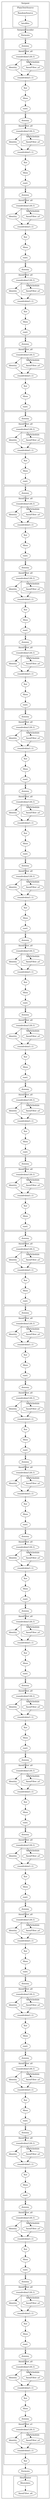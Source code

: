 digraph streamit {
subgraph cluster_node1 {
 label="Serpent";
subgraph cluster_node2 {
 label="PlainTextSource";
node3 [ label="RandomSource" ]
node4 [ label="IntoBits" ]
node3 -> node4
}
subgraph cluster_node5 {
 label="SerpentEncoder";
node6 [ label="Permute" ]
subgraph cluster_node7 {
 label="R";
node8 [ label="dummy" ]
subgraph cluster_node9 {
 label="AnonFilter_a0";
node10 [ label="roundrobin(128,1)" ]
node11 [ label="roundrobin(1,1)" ]
node12 [ label="Identity" ]
node10 -> node12
node12 -> node11
subgraph cluster_node13 {
 label="KeySchedule";
node14 [ label="AnonFilter_a3" ]
}
node10 -> node14
node14 -> node11
}
node8 -> node10
node15 [ label="Xor" ]
node11 -> node15
node16 [ label="Sbox" ]
node15 -> node16
node17 [ label="rawL" ]
node16 -> node17
}
node6 -> node8
subgraph cluster_node18 {
 label="R";
node19 [ label="dummy" ]
subgraph cluster_node20 {
 label="AnonFilter_a0";
node21 [ label="roundrobin(128,1)" ]
node22 [ label="roundrobin(1,1)" ]
node23 [ label="Identity" ]
node21 -> node23
node23 -> node22
subgraph cluster_node24 {
 label="KeySchedule";
node25 [ label="AnonFilter_a3" ]
}
node21 -> node25
node25 -> node22
}
node19 -> node21
node26 [ label="Xor" ]
node22 -> node26
node27 [ label="Sbox" ]
node26 -> node27
node28 [ label="rawL" ]
node27 -> node28
}
node17 -> node19
subgraph cluster_node29 {
 label="R";
node30 [ label="dummy" ]
subgraph cluster_node31 {
 label="AnonFilter_a0";
node32 [ label="roundrobin(128,1)" ]
node33 [ label="roundrobin(1,1)" ]
node34 [ label="Identity" ]
node32 -> node34
node34 -> node33
subgraph cluster_node35 {
 label="KeySchedule";
node36 [ label="AnonFilter_a3" ]
}
node32 -> node36
node36 -> node33
}
node30 -> node32
node37 [ label="Xor" ]
node33 -> node37
node38 [ label="Sbox" ]
node37 -> node38
node39 [ label="rawL" ]
node38 -> node39
}
node28 -> node30
subgraph cluster_node40 {
 label="R";
node41 [ label="dummy" ]
subgraph cluster_node42 {
 label="AnonFilter_a0";
node43 [ label="roundrobin(128,1)" ]
node44 [ label="roundrobin(1,1)" ]
node45 [ label="Identity" ]
node43 -> node45
node45 -> node44
subgraph cluster_node46 {
 label="KeySchedule";
node47 [ label="AnonFilter_a3" ]
}
node43 -> node47
node47 -> node44
}
node41 -> node43
node48 [ label="Xor" ]
node44 -> node48
node49 [ label="Sbox" ]
node48 -> node49
node50 [ label="rawL" ]
node49 -> node50
}
node39 -> node41
subgraph cluster_node51 {
 label="R";
node52 [ label="dummy" ]
subgraph cluster_node53 {
 label="AnonFilter_a0";
node54 [ label="roundrobin(128,1)" ]
node55 [ label="roundrobin(1,1)" ]
node56 [ label="Identity" ]
node54 -> node56
node56 -> node55
subgraph cluster_node57 {
 label="KeySchedule";
node58 [ label="AnonFilter_a3" ]
}
node54 -> node58
node58 -> node55
}
node52 -> node54
node59 [ label="Xor" ]
node55 -> node59
node60 [ label="Sbox" ]
node59 -> node60
node61 [ label="rawL" ]
node60 -> node61
}
node50 -> node52
subgraph cluster_node62 {
 label="R";
node63 [ label="dummy" ]
subgraph cluster_node64 {
 label="AnonFilter_a0";
node65 [ label="roundrobin(128,1)" ]
node66 [ label="roundrobin(1,1)" ]
node67 [ label="Identity" ]
node65 -> node67
node67 -> node66
subgraph cluster_node68 {
 label="KeySchedule";
node69 [ label="AnonFilter_a3" ]
}
node65 -> node69
node69 -> node66
}
node63 -> node65
node70 [ label="Xor" ]
node66 -> node70
node71 [ label="Sbox" ]
node70 -> node71
node72 [ label="rawL" ]
node71 -> node72
}
node61 -> node63
subgraph cluster_node73 {
 label="R";
node74 [ label="dummy" ]
subgraph cluster_node75 {
 label="AnonFilter_a0";
node76 [ label="roundrobin(128,1)" ]
node77 [ label="roundrobin(1,1)" ]
node78 [ label="Identity" ]
node76 -> node78
node78 -> node77
subgraph cluster_node79 {
 label="KeySchedule";
node80 [ label="AnonFilter_a3" ]
}
node76 -> node80
node80 -> node77
}
node74 -> node76
node81 [ label="Xor" ]
node77 -> node81
node82 [ label="Sbox" ]
node81 -> node82
node83 [ label="rawL" ]
node82 -> node83
}
node72 -> node74
subgraph cluster_node84 {
 label="R";
node85 [ label="dummy" ]
subgraph cluster_node86 {
 label="AnonFilter_a0";
node87 [ label="roundrobin(128,1)" ]
node88 [ label="roundrobin(1,1)" ]
node89 [ label="Identity" ]
node87 -> node89
node89 -> node88
subgraph cluster_node90 {
 label="KeySchedule";
node91 [ label="AnonFilter_a3" ]
}
node87 -> node91
node91 -> node88
}
node85 -> node87
node92 [ label="Xor" ]
node88 -> node92
node93 [ label="Sbox" ]
node92 -> node93
node94 [ label="rawL" ]
node93 -> node94
}
node83 -> node85
subgraph cluster_node95 {
 label="R";
node96 [ label="dummy" ]
subgraph cluster_node97 {
 label="AnonFilter_a0";
node98 [ label="roundrobin(128,1)" ]
node99 [ label="roundrobin(1,1)" ]
node100 [ label="Identity" ]
node98 -> node100
node100 -> node99
subgraph cluster_node101 {
 label="KeySchedule";
node102 [ label="AnonFilter_a3" ]
}
node98 -> node102
node102 -> node99
}
node96 -> node98
node103 [ label="Xor" ]
node99 -> node103
node104 [ label="Sbox" ]
node103 -> node104
node105 [ label="rawL" ]
node104 -> node105
}
node94 -> node96
subgraph cluster_node106 {
 label="R";
node107 [ label="dummy" ]
subgraph cluster_node108 {
 label="AnonFilter_a0";
node109 [ label="roundrobin(128,1)" ]
node110 [ label="roundrobin(1,1)" ]
node111 [ label="Identity" ]
node109 -> node111
node111 -> node110
subgraph cluster_node112 {
 label="KeySchedule";
node113 [ label="AnonFilter_a3" ]
}
node109 -> node113
node113 -> node110
}
node107 -> node109
node114 [ label="Xor" ]
node110 -> node114
node115 [ label="Sbox" ]
node114 -> node115
node116 [ label="rawL" ]
node115 -> node116
}
node105 -> node107
subgraph cluster_node117 {
 label="R";
node118 [ label="dummy" ]
subgraph cluster_node119 {
 label="AnonFilter_a0";
node120 [ label="roundrobin(128,1)" ]
node121 [ label="roundrobin(1,1)" ]
node122 [ label="Identity" ]
node120 -> node122
node122 -> node121
subgraph cluster_node123 {
 label="KeySchedule";
node124 [ label="AnonFilter_a3" ]
}
node120 -> node124
node124 -> node121
}
node118 -> node120
node125 [ label="Xor" ]
node121 -> node125
node126 [ label="Sbox" ]
node125 -> node126
node127 [ label="rawL" ]
node126 -> node127
}
node116 -> node118
subgraph cluster_node128 {
 label="R";
node129 [ label="dummy" ]
subgraph cluster_node130 {
 label="AnonFilter_a0";
node131 [ label="roundrobin(128,1)" ]
node132 [ label="roundrobin(1,1)" ]
node133 [ label="Identity" ]
node131 -> node133
node133 -> node132
subgraph cluster_node134 {
 label="KeySchedule";
node135 [ label="AnonFilter_a3" ]
}
node131 -> node135
node135 -> node132
}
node129 -> node131
node136 [ label="Xor" ]
node132 -> node136
node137 [ label="Sbox" ]
node136 -> node137
node138 [ label="rawL" ]
node137 -> node138
}
node127 -> node129
subgraph cluster_node139 {
 label="R";
node140 [ label="dummy" ]
subgraph cluster_node141 {
 label="AnonFilter_a0";
node142 [ label="roundrobin(128,1)" ]
node143 [ label="roundrobin(1,1)" ]
node144 [ label="Identity" ]
node142 -> node144
node144 -> node143
subgraph cluster_node145 {
 label="KeySchedule";
node146 [ label="AnonFilter_a3" ]
}
node142 -> node146
node146 -> node143
}
node140 -> node142
node147 [ label="Xor" ]
node143 -> node147
node148 [ label="Sbox" ]
node147 -> node148
node149 [ label="rawL" ]
node148 -> node149
}
node138 -> node140
subgraph cluster_node150 {
 label="R";
node151 [ label="dummy" ]
subgraph cluster_node152 {
 label="AnonFilter_a0";
node153 [ label="roundrobin(128,1)" ]
node154 [ label="roundrobin(1,1)" ]
node155 [ label="Identity" ]
node153 -> node155
node155 -> node154
subgraph cluster_node156 {
 label="KeySchedule";
node157 [ label="AnonFilter_a3" ]
}
node153 -> node157
node157 -> node154
}
node151 -> node153
node158 [ label="Xor" ]
node154 -> node158
node159 [ label="Sbox" ]
node158 -> node159
node160 [ label="rawL" ]
node159 -> node160
}
node149 -> node151
subgraph cluster_node161 {
 label="R";
node162 [ label="dummy" ]
subgraph cluster_node163 {
 label="AnonFilter_a0";
node164 [ label="roundrobin(128,1)" ]
node165 [ label="roundrobin(1,1)" ]
node166 [ label="Identity" ]
node164 -> node166
node166 -> node165
subgraph cluster_node167 {
 label="KeySchedule";
node168 [ label="AnonFilter_a3" ]
}
node164 -> node168
node168 -> node165
}
node162 -> node164
node169 [ label="Xor" ]
node165 -> node169
node170 [ label="Sbox" ]
node169 -> node170
node171 [ label="rawL" ]
node170 -> node171
}
node160 -> node162
subgraph cluster_node172 {
 label="R";
node173 [ label="dummy" ]
subgraph cluster_node174 {
 label="AnonFilter_a0";
node175 [ label="roundrobin(128,1)" ]
node176 [ label="roundrobin(1,1)" ]
node177 [ label="Identity" ]
node175 -> node177
node177 -> node176
subgraph cluster_node178 {
 label="KeySchedule";
node179 [ label="AnonFilter_a3" ]
}
node175 -> node179
node179 -> node176
}
node173 -> node175
node180 [ label="Xor" ]
node176 -> node180
node181 [ label="Sbox" ]
node180 -> node181
node182 [ label="rawL" ]
node181 -> node182
}
node171 -> node173
subgraph cluster_node183 {
 label="R";
node184 [ label="dummy" ]
subgraph cluster_node185 {
 label="AnonFilter_a0";
node186 [ label="roundrobin(128,1)" ]
node187 [ label="roundrobin(1,1)" ]
node188 [ label="Identity" ]
node186 -> node188
node188 -> node187
subgraph cluster_node189 {
 label="KeySchedule";
node190 [ label="AnonFilter_a3" ]
}
node186 -> node190
node190 -> node187
}
node184 -> node186
node191 [ label="Xor" ]
node187 -> node191
node192 [ label="Sbox" ]
node191 -> node192
node193 [ label="rawL" ]
node192 -> node193
}
node182 -> node184
subgraph cluster_node194 {
 label="R";
node195 [ label="dummy" ]
subgraph cluster_node196 {
 label="AnonFilter_a0";
node197 [ label="roundrobin(128,1)" ]
node198 [ label="roundrobin(1,1)" ]
node199 [ label="Identity" ]
node197 -> node199
node199 -> node198
subgraph cluster_node200 {
 label="KeySchedule";
node201 [ label="AnonFilter_a3" ]
}
node197 -> node201
node201 -> node198
}
node195 -> node197
node202 [ label="Xor" ]
node198 -> node202
node203 [ label="Sbox" ]
node202 -> node203
node204 [ label="rawL" ]
node203 -> node204
}
node193 -> node195
subgraph cluster_node205 {
 label="R";
node206 [ label="dummy" ]
subgraph cluster_node207 {
 label="AnonFilter_a0";
node208 [ label="roundrobin(128,1)" ]
node209 [ label="roundrobin(1,1)" ]
node210 [ label="Identity" ]
node208 -> node210
node210 -> node209
subgraph cluster_node211 {
 label="KeySchedule";
node212 [ label="AnonFilter_a3" ]
}
node208 -> node212
node212 -> node209
}
node206 -> node208
node213 [ label="Xor" ]
node209 -> node213
node214 [ label="Sbox" ]
node213 -> node214
node215 [ label="rawL" ]
node214 -> node215
}
node204 -> node206
subgraph cluster_node216 {
 label="R";
node217 [ label="dummy" ]
subgraph cluster_node218 {
 label="AnonFilter_a0";
node219 [ label="roundrobin(128,1)" ]
node220 [ label="roundrobin(1,1)" ]
node221 [ label="Identity" ]
node219 -> node221
node221 -> node220
subgraph cluster_node222 {
 label="KeySchedule";
node223 [ label="AnonFilter_a3" ]
}
node219 -> node223
node223 -> node220
}
node217 -> node219
node224 [ label="Xor" ]
node220 -> node224
node225 [ label="Sbox" ]
node224 -> node225
node226 [ label="rawL" ]
node225 -> node226
}
node215 -> node217
subgraph cluster_node227 {
 label="R";
node228 [ label="dummy" ]
subgraph cluster_node229 {
 label="AnonFilter_a0";
node230 [ label="roundrobin(128,1)" ]
node231 [ label="roundrobin(1,1)" ]
node232 [ label="Identity" ]
node230 -> node232
node232 -> node231
subgraph cluster_node233 {
 label="KeySchedule";
node234 [ label="AnonFilter_a3" ]
}
node230 -> node234
node234 -> node231
}
node228 -> node230
node235 [ label="Xor" ]
node231 -> node235
node236 [ label="Sbox" ]
node235 -> node236
node237 [ label="rawL" ]
node236 -> node237
}
node226 -> node228
subgraph cluster_node238 {
 label="R";
node239 [ label="dummy" ]
subgraph cluster_node240 {
 label="AnonFilter_a0";
node241 [ label="roundrobin(128,1)" ]
node242 [ label="roundrobin(1,1)" ]
node243 [ label="Identity" ]
node241 -> node243
node243 -> node242
subgraph cluster_node244 {
 label="KeySchedule";
node245 [ label="AnonFilter_a3" ]
}
node241 -> node245
node245 -> node242
}
node239 -> node241
node246 [ label="Xor" ]
node242 -> node246
node247 [ label="Sbox" ]
node246 -> node247
node248 [ label="rawL" ]
node247 -> node248
}
node237 -> node239
subgraph cluster_node249 {
 label="R";
node250 [ label="dummy" ]
subgraph cluster_node251 {
 label="AnonFilter_a0";
node252 [ label="roundrobin(128,1)" ]
node253 [ label="roundrobin(1,1)" ]
node254 [ label="Identity" ]
node252 -> node254
node254 -> node253
subgraph cluster_node255 {
 label="KeySchedule";
node256 [ label="AnonFilter_a3" ]
}
node252 -> node256
node256 -> node253
}
node250 -> node252
node257 [ label="Xor" ]
node253 -> node257
node258 [ label="Sbox" ]
node257 -> node258
node259 [ label="rawL" ]
node258 -> node259
}
node248 -> node250
subgraph cluster_node260 {
 label="R";
node261 [ label="dummy" ]
subgraph cluster_node262 {
 label="AnonFilter_a0";
node263 [ label="roundrobin(128,1)" ]
node264 [ label="roundrobin(1,1)" ]
node265 [ label="Identity" ]
node263 -> node265
node265 -> node264
subgraph cluster_node266 {
 label="KeySchedule";
node267 [ label="AnonFilter_a3" ]
}
node263 -> node267
node267 -> node264
}
node261 -> node263
node268 [ label="Xor" ]
node264 -> node268
node269 [ label="Sbox" ]
node268 -> node269
node270 [ label="rawL" ]
node269 -> node270
}
node259 -> node261
subgraph cluster_node271 {
 label="R";
node272 [ label="dummy" ]
subgraph cluster_node273 {
 label="AnonFilter_a0";
node274 [ label="roundrobin(128,1)" ]
node275 [ label="roundrobin(1,1)" ]
node276 [ label="Identity" ]
node274 -> node276
node276 -> node275
subgraph cluster_node277 {
 label="KeySchedule";
node278 [ label="AnonFilter_a3" ]
}
node274 -> node278
node278 -> node275
}
node272 -> node274
node279 [ label="Xor" ]
node275 -> node279
node280 [ label="Sbox" ]
node279 -> node280
node281 [ label="rawL" ]
node280 -> node281
}
node270 -> node272
subgraph cluster_node282 {
 label="R";
node283 [ label="dummy" ]
subgraph cluster_node284 {
 label="AnonFilter_a0";
node285 [ label="roundrobin(128,1)" ]
node286 [ label="roundrobin(1,1)" ]
node287 [ label="Identity" ]
node285 -> node287
node287 -> node286
subgraph cluster_node288 {
 label="KeySchedule";
node289 [ label="AnonFilter_a3" ]
}
node285 -> node289
node289 -> node286
}
node283 -> node285
node290 [ label="Xor" ]
node286 -> node290
node291 [ label="Sbox" ]
node290 -> node291
node292 [ label="rawL" ]
node291 -> node292
}
node281 -> node283
subgraph cluster_node293 {
 label="R";
node294 [ label="dummy" ]
subgraph cluster_node295 {
 label="AnonFilter_a0";
node296 [ label="roundrobin(128,1)" ]
node297 [ label="roundrobin(1,1)" ]
node298 [ label="Identity" ]
node296 -> node298
node298 -> node297
subgraph cluster_node299 {
 label="KeySchedule";
node300 [ label="AnonFilter_a3" ]
}
node296 -> node300
node300 -> node297
}
node294 -> node296
node301 [ label="Xor" ]
node297 -> node301
node302 [ label="Sbox" ]
node301 -> node302
node303 [ label="rawL" ]
node302 -> node303
}
node292 -> node294
subgraph cluster_node304 {
 label="R";
node305 [ label="dummy" ]
subgraph cluster_node306 {
 label="AnonFilter_a0";
node307 [ label="roundrobin(128,1)" ]
node308 [ label="roundrobin(1,1)" ]
node309 [ label="Identity" ]
node307 -> node309
node309 -> node308
subgraph cluster_node310 {
 label="KeySchedule";
node311 [ label="AnonFilter_a3" ]
}
node307 -> node311
node311 -> node308
}
node305 -> node307
node312 [ label="Xor" ]
node308 -> node312
node313 [ label="Sbox" ]
node312 -> node313
node314 [ label="rawL" ]
node313 -> node314
}
node303 -> node305
subgraph cluster_node315 {
 label="R";
node316 [ label="dummy" ]
subgraph cluster_node317 {
 label="AnonFilter_a0";
node318 [ label="roundrobin(128,1)" ]
node319 [ label="roundrobin(1,1)" ]
node320 [ label="Identity" ]
node318 -> node320
node320 -> node319
subgraph cluster_node321 {
 label="KeySchedule";
node322 [ label="AnonFilter_a3" ]
}
node318 -> node322
node322 -> node319
}
node316 -> node318
node323 [ label="Xor" ]
node319 -> node323
node324 [ label="Sbox" ]
node323 -> node324
node325 [ label="rawL" ]
node324 -> node325
}
node314 -> node316
subgraph cluster_node326 {
 label="R";
node327 [ label="dummy" ]
subgraph cluster_node328 {
 label="AnonFilter_a0";
node329 [ label="roundrobin(128,1)" ]
node330 [ label="roundrobin(1,1)" ]
node331 [ label="Identity" ]
node329 -> node331
node331 -> node330
subgraph cluster_node332 {
 label="KeySchedule";
node333 [ label="AnonFilter_a3" ]
}
node329 -> node333
node333 -> node330
}
node327 -> node329
node334 [ label="Xor" ]
node330 -> node334
node335 [ label="Sbox" ]
node334 -> node335
node336 [ label="rawL" ]
node335 -> node336
}
node325 -> node327
subgraph cluster_node337 {
 label="R";
node338 [ label="dummy" ]
subgraph cluster_node339 {
 label="AnonFilter_a0";
node340 [ label="roundrobin(128,1)" ]
node341 [ label="roundrobin(1,1)" ]
node342 [ label="Identity" ]
node340 -> node342
node342 -> node341
subgraph cluster_node343 {
 label="KeySchedule";
node344 [ label="AnonFilter_a3" ]
}
node340 -> node344
node344 -> node341
}
node338 -> node340
node345 [ label="Xor" ]
node341 -> node345
node346 [ label="Sbox" ]
node345 -> node346
node347 [ label="rawL" ]
node346 -> node347
}
node336 -> node338
subgraph cluster_node348 {
 label="R";
node349 [ label="dummy" ]
subgraph cluster_node350 {
 label="AnonFilter_a0";
node351 [ label="roundrobin(128,1)" ]
node352 [ label="roundrobin(1,1)" ]
node353 [ label="Identity" ]
node351 -> node353
node353 -> node352
subgraph cluster_node354 {
 label="KeySchedule";
node355 [ label="AnonFilter_a3" ]
}
node351 -> node355
node355 -> node352
}
node349 -> node351
node356 [ label="Xor" ]
node352 -> node356
node357 [ label="Sbox" ]
node356 -> node357
node358 [ label="dummy" ]
node357 -> node358
subgraph cluster_node359 {
 label="AnonFilter_a1";
node360 [ label="roundrobin(128,1)" ]
node361 [ label="roundrobin(1,1)" ]
node362 [ label="Identity" ]
node360 -> node362
node362 -> node361
subgraph cluster_node363 {
 label="KeySchedule";
node364 [ label="AnonFilter_a3" ]
}
node360 -> node364
node364 -> node361
}
node358 -> node360
node365 [ label="Xor" ]
node361 -> node365
}
node347 -> node349
node366 [ label="Permute" ]
node365 -> node366
}
node4 -> node6
subgraph cluster_node367 {
 label="HexPrinter";
node368 [ label="BitstoInts" ]
node369 [ label="AnonFilter_a4" ]
node368 -> node369
}
node366 -> node368
}
}
